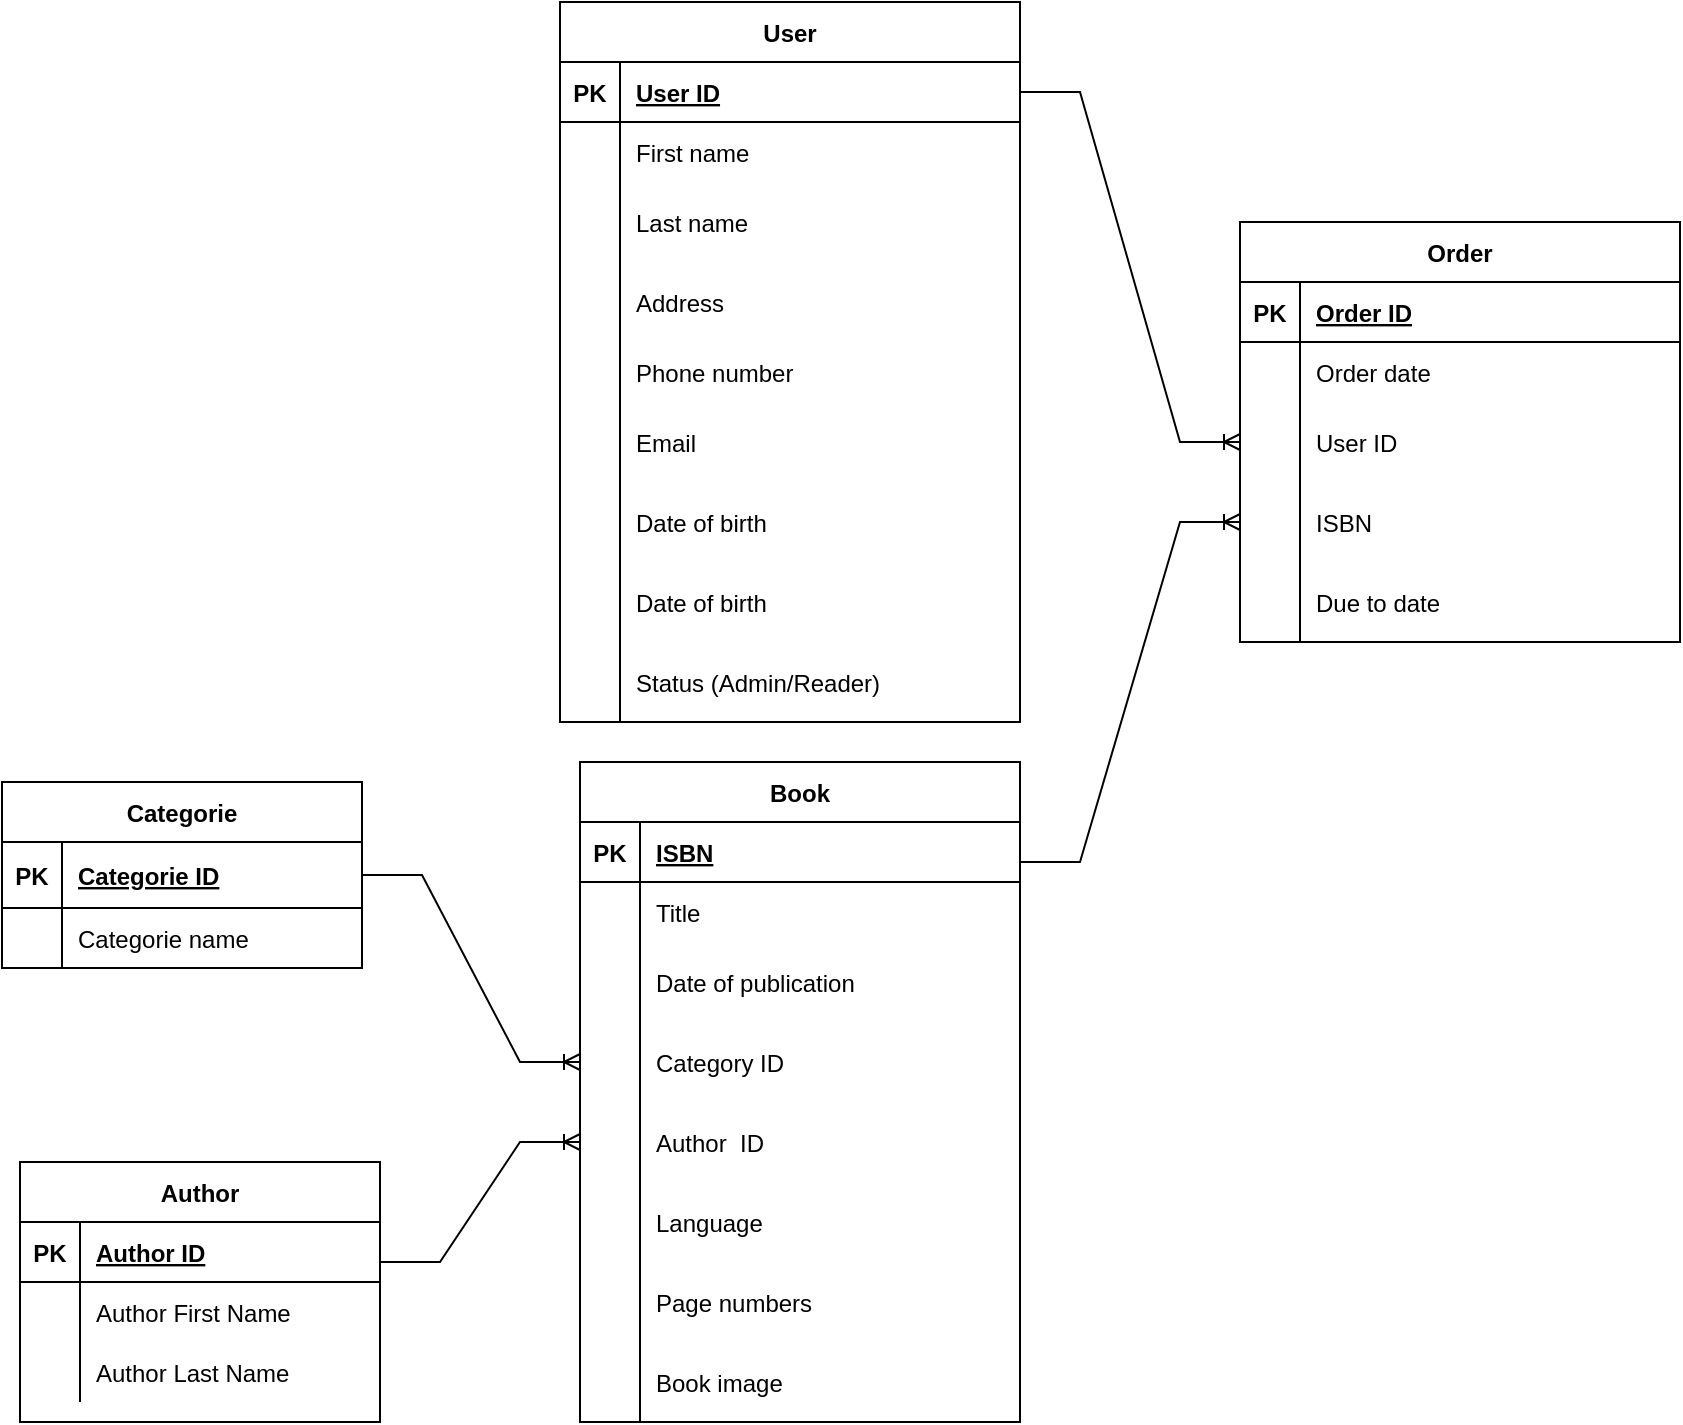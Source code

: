 <mxfile version="20.0.4" type="device"><diagram id="Er8iyFhU7vWRJpkir53W" name="Page-1"><mxGraphModel dx="2423" dy="1516" grid="1" gridSize="10" guides="1" tooltips="1" connect="1" arrows="1" fold="1" page="1" pageScale="1" pageWidth="1169" pageHeight="827" math="0" shadow="0"><root><mxCell id="0"/><mxCell id="1" parent="0"/><mxCell id="3HtL_ab0WH9Szbej1iyJ-107" value="Book" style="shape=table;startSize=30;container=1;collapsible=1;childLayout=tableLayout;fixedRows=1;rowLines=0;fontStyle=1;align=center;resizeLast=1;" vertex="1" parent="1"><mxGeometry x="-880" y="-340" width="220" height="330" as="geometry"/></mxCell><mxCell id="3HtL_ab0WH9Szbej1iyJ-108" value="" style="shape=tableRow;horizontal=0;startSize=0;swimlaneHead=0;swimlaneBody=0;fillColor=none;collapsible=0;dropTarget=0;points=[[0,0.5],[1,0.5]];portConstraint=eastwest;top=0;left=0;right=0;bottom=1;" vertex="1" parent="3HtL_ab0WH9Szbej1iyJ-107"><mxGeometry y="30" width="220" height="30" as="geometry"/></mxCell><mxCell id="3HtL_ab0WH9Szbej1iyJ-109" value="PK" style="shape=partialRectangle;connectable=0;fillColor=none;top=0;left=0;bottom=0;right=0;fontStyle=1;overflow=hidden;" vertex="1" parent="3HtL_ab0WH9Szbej1iyJ-108"><mxGeometry width="30" height="30" as="geometry"><mxRectangle width="30" height="30" as="alternateBounds"/></mxGeometry></mxCell><mxCell id="3HtL_ab0WH9Szbej1iyJ-110" value="ISBN" style="shape=partialRectangle;connectable=0;fillColor=none;top=0;left=0;bottom=0;right=0;align=left;spacingLeft=6;fontStyle=5;overflow=hidden;" vertex="1" parent="3HtL_ab0WH9Szbej1iyJ-108"><mxGeometry x="30" width="190" height="30" as="geometry"><mxRectangle width="190" height="30" as="alternateBounds"/></mxGeometry></mxCell><mxCell id="3HtL_ab0WH9Szbej1iyJ-111" value="" style="shape=tableRow;horizontal=0;startSize=0;swimlaneHead=0;swimlaneBody=0;fillColor=none;collapsible=0;dropTarget=0;points=[[0,0.5],[1,0.5]];portConstraint=eastwest;top=0;left=0;right=0;bottom=0;" vertex="1" parent="3HtL_ab0WH9Szbej1iyJ-107"><mxGeometry y="60" width="220" height="30" as="geometry"/></mxCell><mxCell id="3HtL_ab0WH9Szbej1iyJ-112" value="" style="shape=partialRectangle;connectable=0;fillColor=none;top=0;left=0;bottom=0;right=0;editable=1;overflow=hidden;" vertex="1" parent="3HtL_ab0WH9Szbej1iyJ-111"><mxGeometry width="30" height="30" as="geometry"><mxRectangle width="30" height="30" as="alternateBounds"/></mxGeometry></mxCell><mxCell id="3HtL_ab0WH9Szbej1iyJ-113" value="Title" style="shape=partialRectangle;connectable=0;fillColor=none;top=0;left=0;bottom=0;right=0;align=left;spacingLeft=6;overflow=hidden;" vertex="1" parent="3HtL_ab0WH9Szbej1iyJ-111"><mxGeometry x="30" width="190" height="30" as="geometry"><mxRectangle width="190" height="30" as="alternateBounds"/></mxGeometry></mxCell><mxCell id="3HtL_ab0WH9Szbej1iyJ-114" value="" style="shape=tableRow;horizontal=0;startSize=0;swimlaneHead=0;swimlaneBody=0;fillColor=none;collapsible=0;dropTarget=0;points=[[0,0.5],[1,0.5]];portConstraint=eastwest;top=0;left=0;right=0;bottom=0;" vertex="1" parent="3HtL_ab0WH9Szbej1iyJ-107"><mxGeometry y="90" width="220" height="40" as="geometry"/></mxCell><mxCell id="3HtL_ab0WH9Szbej1iyJ-115" value="" style="shape=partialRectangle;connectable=0;fillColor=none;top=0;left=0;bottom=0;right=0;editable=1;overflow=hidden;" vertex="1" parent="3HtL_ab0WH9Szbej1iyJ-114"><mxGeometry width="30" height="40" as="geometry"><mxRectangle width="30" height="40" as="alternateBounds"/></mxGeometry></mxCell><mxCell id="3HtL_ab0WH9Szbej1iyJ-116" value="Date of publication" style="shape=partialRectangle;connectable=0;fillColor=none;top=0;left=0;bottom=0;right=0;align=left;spacingLeft=6;overflow=hidden;" vertex="1" parent="3HtL_ab0WH9Szbej1iyJ-114"><mxGeometry x="30" width="190" height="40" as="geometry"><mxRectangle width="190" height="40" as="alternateBounds"/></mxGeometry></mxCell><mxCell id="3HtL_ab0WH9Szbej1iyJ-207" value="" style="shape=tableRow;horizontal=0;startSize=0;swimlaneHead=0;swimlaneBody=0;fillColor=none;collapsible=0;dropTarget=0;points=[[0,0.5],[1,0.5]];portConstraint=eastwest;top=0;left=0;right=0;bottom=0;" vertex="1" parent="3HtL_ab0WH9Szbej1iyJ-107"><mxGeometry y="130" width="220" height="40" as="geometry"/></mxCell><mxCell id="3HtL_ab0WH9Szbej1iyJ-208" value="" style="shape=partialRectangle;connectable=0;fillColor=none;top=0;left=0;bottom=0;right=0;editable=1;overflow=hidden;" vertex="1" parent="3HtL_ab0WH9Szbej1iyJ-207"><mxGeometry width="30" height="40" as="geometry"><mxRectangle width="30" height="40" as="alternateBounds"/></mxGeometry></mxCell><mxCell id="3HtL_ab0WH9Szbej1iyJ-209" value="Category ID" style="shape=partialRectangle;connectable=0;fillColor=none;top=0;left=0;bottom=0;right=0;align=left;spacingLeft=6;overflow=hidden;" vertex="1" parent="3HtL_ab0WH9Szbej1iyJ-207"><mxGeometry x="30" width="190" height="40" as="geometry"><mxRectangle width="190" height="40" as="alternateBounds"/></mxGeometry></mxCell><mxCell id="3HtL_ab0WH9Szbej1iyJ-210" value="" style="shape=tableRow;horizontal=0;startSize=0;swimlaneHead=0;swimlaneBody=0;fillColor=none;collapsible=0;dropTarget=0;points=[[0,0.5],[1,0.5]];portConstraint=eastwest;top=0;left=0;right=0;bottom=0;" vertex="1" parent="3HtL_ab0WH9Szbej1iyJ-107"><mxGeometry y="170" width="220" height="40" as="geometry"/></mxCell><mxCell id="3HtL_ab0WH9Szbej1iyJ-211" value="" style="shape=partialRectangle;connectable=0;fillColor=none;top=0;left=0;bottom=0;right=0;editable=1;overflow=hidden;" vertex="1" parent="3HtL_ab0WH9Szbej1iyJ-210"><mxGeometry width="30" height="40" as="geometry"><mxRectangle width="30" height="40" as="alternateBounds"/></mxGeometry></mxCell><mxCell id="3HtL_ab0WH9Szbej1iyJ-212" value="Author  ID" style="shape=partialRectangle;connectable=0;fillColor=none;top=0;left=0;bottom=0;right=0;align=left;spacingLeft=6;overflow=hidden;" vertex="1" parent="3HtL_ab0WH9Szbej1iyJ-210"><mxGeometry x="30" width="190" height="40" as="geometry"><mxRectangle width="190" height="40" as="alternateBounds"/></mxGeometry></mxCell><mxCell id="3HtL_ab0WH9Szbej1iyJ-213" value="" style="shape=tableRow;horizontal=0;startSize=0;swimlaneHead=0;swimlaneBody=0;fillColor=none;collapsible=0;dropTarget=0;points=[[0,0.5],[1,0.5]];portConstraint=eastwest;top=0;left=0;right=0;bottom=0;" vertex="1" parent="3HtL_ab0WH9Szbej1iyJ-107"><mxGeometry y="210" width="220" height="40" as="geometry"/></mxCell><mxCell id="3HtL_ab0WH9Szbej1iyJ-214" value="" style="shape=partialRectangle;connectable=0;fillColor=none;top=0;left=0;bottom=0;right=0;editable=1;overflow=hidden;" vertex="1" parent="3HtL_ab0WH9Szbej1iyJ-213"><mxGeometry width="30" height="40" as="geometry"><mxRectangle width="30" height="40" as="alternateBounds"/></mxGeometry></mxCell><mxCell id="3HtL_ab0WH9Szbej1iyJ-215" value="Language" style="shape=partialRectangle;connectable=0;fillColor=none;top=0;left=0;bottom=0;right=0;align=left;spacingLeft=6;overflow=hidden;" vertex="1" parent="3HtL_ab0WH9Szbej1iyJ-213"><mxGeometry x="30" width="190" height="40" as="geometry"><mxRectangle width="190" height="40" as="alternateBounds"/></mxGeometry></mxCell><mxCell id="3HtL_ab0WH9Szbej1iyJ-217" value="" style="shape=tableRow;horizontal=0;startSize=0;swimlaneHead=0;swimlaneBody=0;fillColor=none;collapsible=0;dropTarget=0;points=[[0,0.5],[1,0.5]];portConstraint=eastwest;top=0;left=0;right=0;bottom=0;" vertex="1" parent="3HtL_ab0WH9Szbej1iyJ-107"><mxGeometry y="250" width="220" height="40" as="geometry"/></mxCell><mxCell id="3HtL_ab0WH9Szbej1iyJ-218" value="" style="shape=partialRectangle;connectable=0;fillColor=none;top=0;left=0;bottom=0;right=0;editable=1;overflow=hidden;" vertex="1" parent="3HtL_ab0WH9Szbej1iyJ-217"><mxGeometry width="30" height="40" as="geometry"><mxRectangle width="30" height="40" as="alternateBounds"/></mxGeometry></mxCell><mxCell id="3HtL_ab0WH9Szbej1iyJ-219" value="Page numbers" style="shape=partialRectangle;connectable=0;fillColor=none;top=0;left=0;bottom=0;right=0;align=left;spacingLeft=6;overflow=hidden;" vertex="1" parent="3HtL_ab0WH9Szbej1iyJ-217"><mxGeometry x="30" width="190" height="40" as="geometry"><mxRectangle width="190" height="40" as="alternateBounds"/></mxGeometry></mxCell><mxCell id="3HtL_ab0WH9Szbej1iyJ-220" value="" style="shape=tableRow;horizontal=0;startSize=0;swimlaneHead=0;swimlaneBody=0;fillColor=none;collapsible=0;dropTarget=0;points=[[0,0.5],[1,0.5]];portConstraint=eastwest;top=0;left=0;right=0;bottom=0;" vertex="1" parent="3HtL_ab0WH9Szbej1iyJ-107"><mxGeometry y="290" width="220" height="40" as="geometry"/></mxCell><mxCell id="3HtL_ab0WH9Szbej1iyJ-221" value="" style="shape=partialRectangle;connectable=0;fillColor=none;top=0;left=0;bottom=0;right=0;editable=1;overflow=hidden;" vertex="1" parent="3HtL_ab0WH9Szbej1iyJ-220"><mxGeometry width="30" height="40" as="geometry"><mxRectangle width="30" height="40" as="alternateBounds"/></mxGeometry></mxCell><mxCell id="3HtL_ab0WH9Szbej1iyJ-222" value="Book image" style="shape=partialRectangle;connectable=0;fillColor=none;top=0;left=0;bottom=0;right=0;align=left;spacingLeft=6;overflow=hidden;" vertex="1" parent="3HtL_ab0WH9Szbej1iyJ-220"><mxGeometry x="30" width="190" height="40" as="geometry"><mxRectangle width="190" height="40" as="alternateBounds"/></mxGeometry></mxCell><mxCell id="3HtL_ab0WH9Szbej1iyJ-120" value="Author" style="shape=table;startSize=30;container=1;collapsible=1;childLayout=tableLayout;fixedRows=1;rowLines=0;fontStyle=1;align=center;resizeLast=1;" vertex="1" parent="1"><mxGeometry x="-1160" y="-140" width="180" height="130" as="geometry"/></mxCell><mxCell id="3HtL_ab0WH9Szbej1iyJ-121" value="" style="shape=tableRow;horizontal=0;startSize=0;swimlaneHead=0;swimlaneBody=0;fillColor=none;collapsible=0;dropTarget=0;points=[[0,0.5],[1,0.5]];portConstraint=eastwest;top=0;left=0;right=0;bottom=1;" vertex="1" parent="3HtL_ab0WH9Szbej1iyJ-120"><mxGeometry y="30" width="180" height="30" as="geometry"/></mxCell><mxCell id="3HtL_ab0WH9Szbej1iyJ-122" value="PK" style="shape=partialRectangle;connectable=0;fillColor=none;top=0;left=0;bottom=0;right=0;fontStyle=1;overflow=hidden;" vertex="1" parent="3HtL_ab0WH9Szbej1iyJ-121"><mxGeometry width="30" height="30" as="geometry"><mxRectangle width="30" height="30" as="alternateBounds"/></mxGeometry></mxCell><mxCell id="3HtL_ab0WH9Szbej1iyJ-123" value="Author ID" style="shape=partialRectangle;connectable=0;fillColor=none;top=0;left=0;bottom=0;right=0;align=left;spacingLeft=6;fontStyle=5;overflow=hidden;" vertex="1" parent="3HtL_ab0WH9Szbej1iyJ-121"><mxGeometry x="30" width="150" height="30" as="geometry"><mxRectangle width="150" height="30" as="alternateBounds"/></mxGeometry></mxCell><mxCell id="3HtL_ab0WH9Szbej1iyJ-124" value="" style="shape=tableRow;horizontal=0;startSize=0;swimlaneHead=0;swimlaneBody=0;fillColor=none;collapsible=0;dropTarget=0;points=[[0,0.5],[1,0.5]];portConstraint=eastwest;top=0;left=0;right=0;bottom=0;" vertex="1" parent="3HtL_ab0WH9Szbej1iyJ-120"><mxGeometry y="60" width="180" height="30" as="geometry"/></mxCell><mxCell id="3HtL_ab0WH9Szbej1iyJ-125" value="" style="shape=partialRectangle;connectable=0;fillColor=none;top=0;left=0;bottom=0;right=0;editable=1;overflow=hidden;" vertex="1" parent="3HtL_ab0WH9Szbej1iyJ-124"><mxGeometry width="30" height="30" as="geometry"><mxRectangle width="30" height="30" as="alternateBounds"/></mxGeometry></mxCell><mxCell id="3HtL_ab0WH9Szbej1iyJ-126" value="Author First Name" style="shape=partialRectangle;connectable=0;fillColor=none;top=0;left=0;bottom=0;right=0;align=left;spacingLeft=6;overflow=hidden;" vertex="1" parent="3HtL_ab0WH9Szbej1iyJ-124"><mxGeometry x="30" width="150" height="30" as="geometry"><mxRectangle width="150" height="30" as="alternateBounds"/></mxGeometry></mxCell><mxCell id="3HtL_ab0WH9Szbej1iyJ-127" value="" style="shape=tableRow;horizontal=0;startSize=0;swimlaneHead=0;swimlaneBody=0;fillColor=none;collapsible=0;dropTarget=0;points=[[0,0.5],[1,0.5]];portConstraint=eastwest;top=0;left=0;right=0;bottom=0;" vertex="1" parent="3HtL_ab0WH9Szbej1iyJ-120"><mxGeometry y="90" width="180" height="30" as="geometry"/></mxCell><mxCell id="3HtL_ab0WH9Szbej1iyJ-128" value="" style="shape=partialRectangle;connectable=0;fillColor=none;top=0;left=0;bottom=0;right=0;editable=1;overflow=hidden;" vertex="1" parent="3HtL_ab0WH9Szbej1iyJ-127"><mxGeometry width="30" height="30" as="geometry"><mxRectangle width="30" height="30" as="alternateBounds"/></mxGeometry></mxCell><mxCell id="3HtL_ab0WH9Szbej1iyJ-129" value="Author Last Name" style="shape=partialRectangle;connectable=0;fillColor=none;top=0;left=0;bottom=0;right=0;align=left;spacingLeft=6;overflow=hidden;" vertex="1" parent="3HtL_ab0WH9Szbej1iyJ-127"><mxGeometry x="30" width="150" height="30" as="geometry"><mxRectangle width="150" height="30" as="alternateBounds"/></mxGeometry></mxCell><mxCell id="3HtL_ab0WH9Szbej1iyJ-133" value="Categorie" style="shape=table;startSize=30;container=1;collapsible=1;childLayout=tableLayout;fixedRows=1;rowLines=0;fontStyle=1;align=center;resizeLast=1;" vertex="1" parent="1"><mxGeometry x="-1169" y="-330" width="180" height="93" as="geometry"/></mxCell><mxCell id="3HtL_ab0WH9Szbej1iyJ-134" value="" style="shape=tableRow;horizontal=0;startSize=0;swimlaneHead=0;swimlaneBody=0;fillColor=none;collapsible=0;dropTarget=0;points=[[0,0.5],[1,0.5]];portConstraint=eastwest;top=0;left=0;right=0;bottom=1;" vertex="1" parent="3HtL_ab0WH9Szbej1iyJ-133"><mxGeometry y="30" width="180" height="33" as="geometry"/></mxCell><mxCell id="3HtL_ab0WH9Szbej1iyJ-135" value="PK" style="shape=partialRectangle;connectable=0;fillColor=none;top=0;left=0;bottom=0;right=0;fontStyle=1;overflow=hidden;" vertex="1" parent="3HtL_ab0WH9Szbej1iyJ-134"><mxGeometry width="30" height="33" as="geometry"><mxRectangle width="30" height="33" as="alternateBounds"/></mxGeometry></mxCell><mxCell id="3HtL_ab0WH9Szbej1iyJ-136" value="Categorie ID" style="shape=partialRectangle;connectable=0;fillColor=none;top=0;left=0;bottom=0;right=0;align=left;spacingLeft=6;fontStyle=5;overflow=hidden;" vertex="1" parent="3HtL_ab0WH9Szbej1iyJ-134"><mxGeometry x="30" width="150" height="33" as="geometry"><mxRectangle width="150" height="33" as="alternateBounds"/></mxGeometry></mxCell><mxCell id="3HtL_ab0WH9Szbej1iyJ-137" value="" style="shape=tableRow;horizontal=0;startSize=0;swimlaneHead=0;swimlaneBody=0;fillColor=none;collapsible=0;dropTarget=0;points=[[0,0.5],[1,0.5]];portConstraint=eastwest;top=0;left=0;right=0;bottom=0;" vertex="1" parent="3HtL_ab0WH9Szbej1iyJ-133"><mxGeometry y="63" width="180" height="30" as="geometry"/></mxCell><mxCell id="3HtL_ab0WH9Szbej1iyJ-138" value="" style="shape=partialRectangle;connectable=0;fillColor=none;top=0;left=0;bottom=0;right=0;editable=1;overflow=hidden;" vertex="1" parent="3HtL_ab0WH9Szbej1iyJ-137"><mxGeometry width="30" height="30" as="geometry"><mxRectangle width="30" height="30" as="alternateBounds"/></mxGeometry></mxCell><mxCell id="3HtL_ab0WH9Szbej1iyJ-139" value="Categorie name" style="shape=partialRectangle;connectable=0;fillColor=none;top=0;left=0;bottom=0;right=0;align=left;spacingLeft=6;overflow=hidden;" vertex="1" parent="3HtL_ab0WH9Szbej1iyJ-137"><mxGeometry x="30" width="150" height="30" as="geometry"><mxRectangle width="150" height="30" as="alternateBounds"/></mxGeometry></mxCell><mxCell id="3HtL_ab0WH9Szbej1iyJ-206" value="" style="edgeStyle=entityRelationEdgeStyle;fontSize=12;html=1;endArrow=ERoneToMany;rounded=0;exitX=1;exitY=0.5;exitDx=0;exitDy=0;entryX=0;entryY=0.5;entryDx=0;entryDy=0;" edge="1" parent="1" source="3HtL_ab0WH9Szbej1iyJ-134" target="3HtL_ab0WH9Szbej1iyJ-207"><mxGeometry width="100" height="100" relative="1" as="geometry"><mxPoint x="-620" y="-230" as="sourcePoint"/><mxPoint x="-1080" y="-280" as="targetPoint"/></mxGeometry></mxCell><mxCell id="3HtL_ab0WH9Szbej1iyJ-223" value="" style="edgeStyle=entityRelationEdgeStyle;fontSize=12;html=1;endArrow=ERoneToMany;rounded=0;entryX=0;entryY=0.5;entryDx=0;entryDy=0;" edge="1" parent="1" target="3HtL_ab0WH9Szbej1iyJ-210"><mxGeometry width="100" height="100" relative="1" as="geometry"><mxPoint x="-980" y="-90" as="sourcePoint"/><mxPoint x="-880" y="-190" as="targetPoint"/></mxGeometry></mxCell><mxCell id="3HtL_ab0WH9Szbej1iyJ-224" value="User" style="shape=table;startSize=30;container=1;collapsible=1;childLayout=tableLayout;fixedRows=1;rowLines=0;fontStyle=1;align=center;resizeLast=1;" vertex="1" parent="1"><mxGeometry x="-890" y="-720" width="230" height="360" as="geometry"/></mxCell><mxCell id="3HtL_ab0WH9Szbej1iyJ-225" value="" style="shape=tableRow;horizontal=0;startSize=0;swimlaneHead=0;swimlaneBody=0;fillColor=none;collapsible=0;dropTarget=0;points=[[0,0.5],[1,0.5]];portConstraint=eastwest;top=0;left=0;right=0;bottom=1;" vertex="1" parent="3HtL_ab0WH9Szbej1iyJ-224"><mxGeometry y="30" width="230" height="30" as="geometry"/></mxCell><mxCell id="3HtL_ab0WH9Szbej1iyJ-226" value="PK" style="shape=partialRectangle;connectable=0;fillColor=none;top=0;left=0;bottom=0;right=0;fontStyle=1;overflow=hidden;" vertex="1" parent="3HtL_ab0WH9Szbej1iyJ-225"><mxGeometry width="30" height="30" as="geometry"><mxRectangle width="30" height="30" as="alternateBounds"/></mxGeometry></mxCell><mxCell id="3HtL_ab0WH9Szbej1iyJ-227" value="User ID" style="shape=partialRectangle;connectable=0;fillColor=none;top=0;left=0;bottom=0;right=0;align=left;spacingLeft=6;fontStyle=5;overflow=hidden;" vertex="1" parent="3HtL_ab0WH9Szbej1iyJ-225"><mxGeometry x="30" width="200" height="30" as="geometry"><mxRectangle width="200" height="30" as="alternateBounds"/></mxGeometry></mxCell><mxCell id="3HtL_ab0WH9Szbej1iyJ-228" value="" style="shape=tableRow;horizontal=0;startSize=0;swimlaneHead=0;swimlaneBody=0;fillColor=none;collapsible=0;dropTarget=0;points=[[0,0.5],[1,0.5]];portConstraint=eastwest;top=0;left=0;right=0;bottom=0;" vertex="1" parent="3HtL_ab0WH9Szbej1iyJ-224"><mxGeometry y="60" width="230" height="30" as="geometry"/></mxCell><mxCell id="3HtL_ab0WH9Szbej1iyJ-229" value="" style="shape=partialRectangle;connectable=0;fillColor=none;top=0;left=0;bottom=0;right=0;editable=1;overflow=hidden;" vertex="1" parent="3HtL_ab0WH9Szbej1iyJ-228"><mxGeometry width="30" height="30" as="geometry"><mxRectangle width="30" height="30" as="alternateBounds"/></mxGeometry></mxCell><mxCell id="3HtL_ab0WH9Szbej1iyJ-230" value="First name" style="shape=partialRectangle;connectable=0;fillColor=none;top=0;left=0;bottom=0;right=0;align=left;spacingLeft=6;overflow=hidden;" vertex="1" parent="3HtL_ab0WH9Szbej1iyJ-228"><mxGeometry x="30" width="200" height="30" as="geometry"><mxRectangle width="200" height="30" as="alternateBounds"/></mxGeometry></mxCell><mxCell id="3HtL_ab0WH9Szbej1iyJ-231" value="" style="shape=tableRow;horizontal=0;startSize=0;swimlaneHead=0;swimlaneBody=0;fillColor=none;collapsible=0;dropTarget=0;points=[[0,0.5],[1,0.5]];portConstraint=eastwest;top=0;left=0;right=0;bottom=0;" vertex="1" parent="3HtL_ab0WH9Szbej1iyJ-224"><mxGeometry y="90" width="230" height="40" as="geometry"/></mxCell><mxCell id="3HtL_ab0WH9Szbej1iyJ-232" value="" style="shape=partialRectangle;connectable=0;fillColor=none;top=0;left=0;bottom=0;right=0;editable=1;overflow=hidden;" vertex="1" parent="3HtL_ab0WH9Szbej1iyJ-231"><mxGeometry width="30" height="40" as="geometry"><mxRectangle width="30" height="40" as="alternateBounds"/></mxGeometry></mxCell><mxCell id="3HtL_ab0WH9Szbej1iyJ-233" value="Last name" style="shape=partialRectangle;connectable=0;fillColor=none;top=0;left=0;bottom=0;right=0;align=left;spacingLeft=6;overflow=hidden;" vertex="1" parent="3HtL_ab0WH9Szbej1iyJ-231"><mxGeometry x="30" width="200" height="40" as="geometry"><mxRectangle width="200" height="40" as="alternateBounds"/></mxGeometry></mxCell><mxCell id="3HtL_ab0WH9Szbej1iyJ-234" value="" style="shape=tableRow;horizontal=0;startSize=0;swimlaneHead=0;swimlaneBody=0;fillColor=none;collapsible=0;dropTarget=0;points=[[0,0.5],[1,0.5]];portConstraint=eastwest;top=0;left=0;right=0;bottom=0;" vertex="1" parent="3HtL_ab0WH9Szbej1iyJ-224"><mxGeometry y="130" width="230" height="40" as="geometry"/></mxCell><mxCell id="3HtL_ab0WH9Szbej1iyJ-235" value="" style="shape=partialRectangle;connectable=0;fillColor=none;top=0;left=0;bottom=0;right=0;editable=1;overflow=hidden;" vertex="1" parent="3HtL_ab0WH9Szbej1iyJ-234"><mxGeometry width="30" height="40" as="geometry"><mxRectangle width="30" height="40" as="alternateBounds"/></mxGeometry></mxCell><mxCell id="3HtL_ab0WH9Szbej1iyJ-236" value="Address " style="shape=partialRectangle;connectable=0;fillColor=none;top=0;left=0;bottom=0;right=0;align=left;spacingLeft=6;overflow=hidden;" vertex="1" parent="3HtL_ab0WH9Szbej1iyJ-234"><mxGeometry x="30" width="200" height="40" as="geometry"><mxRectangle width="200" height="40" as="alternateBounds"/></mxGeometry></mxCell><mxCell id="3HtL_ab0WH9Szbej1iyJ-237" value="" style="shape=tableRow;horizontal=0;startSize=0;swimlaneHead=0;swimlaneBody=0;fillColor=none;collapsible=0;dropTarget=0;points=[[0,0.5],[1,0.5]];portConstraint=eastwest;top=0;left=0;right=0;bottom=0;" vertex="1" parent="3HtL_ab0WH9Szbej1iyJ-224"><mxGeometry y="170" width="230" height="30" as="geometry"/></mxCell><mxCell id="3HtL_ab0WH9Szbej1iyJ-238" value="" style="shape=partialRectangle;connectable=0;fillColor=none;top=0;left=0;bottom=0;right=0;editable=1;overflow=hidden;" vertex="1" parent="3HtL_ab0WH9Szbej1iyJ-237"><mxGeometry width="30" height="30" as="geometry"><mxRectangle width="30" height="30" as="alternateBounds"/></mxGeometry></mxCell><mxCell id="3HtL_ab0WH9Szbej1iyJ-239" value="Phone number" style="shape=partialRectangle;connectable=0;fillColor=none;top=0;left=0;bottom=0;right=0;align=left;spacingLeft=6;overflow=hidden;" vertex="1" parent="3HtL_ab0WH9Szbej1iyJ-237"><mxGeometry x="30" width="200" height="30" as="geometry"><mxRectangle width="200" height="30" as="alternateBounds"/></mxGeometry></mxCell><mxCell id="3HtL_ab0WH9Szbej1iyJ-240" value="" style="shape=tableRow;horizontal=0;startSize=0;swimlaneHead=0;swimlaneBody=0;fillColor=none;collapsible=0;dropTarget=0;points=[[0,0.5],[1,0.5]];portConstraint=eastwest;top=0;left=0;right=0;bottom=0;" vertex="1" parent="3HtL_ab0WH9Szbej1iyJ-224"><mxGeometry y="200" width="230" height="40" as="geometry"/></mxCell><mxCell id="3HtL_ab0WH9Szbej1iyJ-241" value="" style="shape=partialRectangle;connectable=0;fillColor=none;top=0;left=0;bottom=0;right=0;editable=1;overflow=hidden;" vertex="1" parent="3HtL_ab0WH9Szbej1iyJ-240"><mxGeometry width="30" height="40" as="geometry"><mxRectangle width="30" height="40" as="alternateBounds"/></mxGeometry></mxCell><mxCell id="3HtL_ab0WH9Szbej1iyJ-242" value="Email" style="shape=partialRectangle;connectable=0;fillColor=none;top=0;left=0;bottom=0;right=0;align=left;spacingLeft=6;overflow=hidden;" vertex="1" parent="3HtL_ab0WH9Szbej1iyJ-240"><mxGeometry x="30" width="200" height="40" as="geometry"><mxRectangle width="200" height="40" as="alternateBounds"/></mxGeometry></mxCell><mxCell id="3HtL_ab0WH9Szbej1iyJ-275" value="" style="shape=tableRow;horizontal=0;startSize=0;swimlaneHead=0;swimlaneBody=0;fillColor=none;collapsible=0;dropTarget=0;points=[[0,0.5],[1,0.5]];portConstraint=eastwest;top=0;left=0;right=0;bottom=0;" vertex="1" parent="3HtL_ab0WH9Szbej1iyJ-224"><mxGeometry y="240" width="230" height="40" as="geometry"/></mxCell><mxCell id="3HtL_ab0WH9Szbej1iyJ-276" value="" style="shape=partialRectangle;connectable=0;fillColor=none;top=0;left=0;bottom=0;right=0;editable=1;overflow=hidden;" vertex="1" parent="3HtL_ab0WH9Szbej1iyJ-275"><mxGeometry width="30" height="40" as="geometry"><mxRectangle width="30" height="40" as="alternateBounds"/></mxGeometry></mxCell><mxCell id="3HtL_ab0WH9Szbej1iyJ-277" value="Date of birth" style="shape=partialRectangle;connectable=0;fillColor=none;top=0;left=0;bottom=0;right=0;align=left;spacingLeft=6;overflow=hidden;" vertex="1" parent="3HtL_ab0WH9Szbej1iyJ-275"><mxGeometry x="30" width="200" height="40" as="geometry"><mxRectangle width="200" height="40" as="alternateBounds"/></mxGeometry></mxCell><mxCell id="3HtL_ab0WH9Szbej1iyJ-300" value="" style="shape=tableRow;horizontal=0;startSize=0;swimlaneHead=0;swimlaneBody=0;fillColor=none;collapsible=0;dropTarget=0;points=[[0,0.5],[1,0.5]];portConstraint=eastwest;top=0;left=0;right=0;bottom=0;" vertex="1" parent="3HtL_ab0WH9Szbej1iyJ-224"><mxGeometry y="280" width="230" height="40" as="geometry"/></mxCell><mxCell id="3HtL_ab0WH9Szbej1iyJ-301" value="" style="shape=partialRectangle;connectable=0;fillColor=none;top=0;left=0;bottom=0;right=0;editable=1;overflow=hidden;" vertex="1" parent="3HtL_ab0WH9Szbej1iyJ-300"><mxGeometry width="30" height="40" as="geometry"><mxRectangle width="30" height="40" as="alternateBounds"/></mxGeometry></mxCell><mxCell id="3HtL_ab0WH9Szbej1iyJ-302" value="Date of birth" style="shape=partialRectangle;connectable=0;fillColor=none;top=0;left=0;bottom=0;right=0;align=left;spacingLeft=6;overflow=hidden;" vertex="1" parent="3HtL_ab0WH9Szbej1iyJ-300"><mxGeometry x="30" width="200" height="40" as="geometry"><mxRectangle width="200" height="40" as="alternateBounds"/></mxGeometry></mxCell><mxCell id="3HtL_ab0WH9Szbej1iyJ-303" value="" style="shape=tableRow;horizontal=0;startSize=0;swimlaneHead=0;swimlaneBody=0;fillColor=none;collapsible=0;dropTarget=0;points=[[0,0.5],[1,0.5]];portConstraint=eastwest;top=0;left=0;right=0;bottom=0;" vertex="1" parent="3HtL_ab0WH9Szbej1iyJ-224"><mxGeometry y="320" width="230" height="40" as="geometry"/></mxCell><mxCell id="3HtL_ab0WH9Szbej1iyJ-304" value="" style="shape=partialRectangle;connectable=0;fillColor=none;top=0;left=0;bottom=0;right=0;editable=1;overflow=hidden;" vertex="1" parent="3HtL_ab0WH9Szbej1iyJ-303"><mxGeometry width="30" height="40" as="geometry"><mxRectangle width="30" height="40" as="alternateBounds"/></mxGeometry></mxCell><mxCell id="3HtL_ab0WH9Szbej1iyJ-305" value="Status (Admin/Reader)" style="shape=partialRectangle;connectable=0;fillColor=none;top=0;left=0;bottom=0;right=0;align=left;spacingLeft=6;overflow=hidden;" vertex="1" parent="3HtL_ab0WH9Szbej1iyJ-303"><mxGeometry x="30" width="200" height="40" as="geometry"><mxRectangle width="200" height="40" as="alternateBounds"/></mxGeometry></mxCell><mxCell id="3HtL_ab0WH9Szbej1iyJ-250" value="Order" style="shape=table;startSize=30;container=1;collapsible=1;childLayout=tableLayout;fixedRows=1;rowLines=0;fontStyle=1;align=center;resizeLast=1;" vertex="1" parent="1"><mxGeometry x="-550" y="-610" width="220" height="210" as="geometry"/></mxCell><mxCell id="3HtL_ab0WH9Szbej1iyJ-251" value="" style="shape=tableRow;horizontal=0;startSize=0;swimlaneHead=0;swimlaneBody=0;fillColor=none;collapsible=0;dropTarget=0;points=[[0,0.5],[1,0.5]];portConstraint=eastwest;top=0;left=0;right=0;bottom=1;" vertex="1" parent="3HtL_ab0WH9Szbej1iyJ-250"><mxGeometry y="30" width="220" height="30" as="geometry"/></mxCell><mxCell id="3HtL_ab0WH9Szbej1iyJ-252" value="PK" style="shape=partialRectangle;connectable=0;fillColor=none;top=0;left=0;bottom=0;right=0;fontStyle=1;overflow=hidden;" vertex="1" parent="3HtL_ab0WH9Szbej1iyJ-251"><mxGeometry width="30" height="30" as="geometry"><mxRectangle width="30" height="30" as="alternateBounds"/></mxGeometry></mxCell><mxCell id="3HtL_ab0WH9Szbej1iyJ-253" value="Order ID" style="shape=partialRectangle;connectable=0;fillColor=none;top=0;left=0;bottom=0;right=0;align=left;spacingLeft=6;fontStyle=5;overflow=hidden;" vertex="1" parent="3HtL_ab0WH9Szbej1iyJ-251"><mxGeometry x="30" width="190" height="30" as="geometry"><mxRectangle width="190" height="30" as="alternateBounds"/></mxGeometry></mxCell><mxCell id="3HtL_ab0WH9Szbej1iyJ-254" value="" style="shape=tableRow;horizontal=0;startSize=0;swimlaneHead=0;swimlaneBody=0;fillColor=none;collapsible=0;dropTarget=0;points=[[0,0.5],[1,0.5]];portConstraint=eastwest;top=0;left=0;right=0;bottom=0;" vertex="1" parent="3HtL_ab0WH9Szbej1iyJ-250"><mxGeometry y="60" width="220" height="30" as="geometry"/></mxCell><mxCell id="3HtL_ab0WH9Szbej1iyJ-255" value="" style="shape=partialRectangle;connectable=0;fillColor=none;top=0;left=0;bottom=0;right=0;editable=1;overflow=hidden;" vertex="1" parent="3HtL_ab0WH9Szbej1iyJ-254"><mxGeometry width="30" height="30" as="geometry"><mxRectangle width="30" height="30" as="alternateBounds"/></mxGeometry></mxCell><mxCell id="3HtL_ab0WH9Szbej1iyJ-256" value="Order date" style="shape=partialRectangle;connectable=0;fillColor=none;top=0;left=0;bottom=0;right=0;align=left;spacingLeft=6;overflow=hidden;" vertex="1" parent="3HtL_ab0WH9Szbej1iyJ-254"><mxGeometry x="30" width="190" height="30" as="geometry"><mxRectangle width="190" height="30" as="alternateBounds"/></mxGeometry></mxCell><mxCell id="3HtL_ab0WH9Szbej1iyJ-257" value="" style="shape=tableRow;horizontal=0;startSize=0;swimlaneHead=0;swimlaneBody=0;fillColor=none;collapsible=0;dropTarget=0;points=[[0,0.5],[1,0.5]];portConstraint=eastwest;top=0;left=0;right=0;bottom=0;" vertex="1" parent="3HtL_ab0WH9Szbej1iyJ-250"><mxGeometry y="90" width="220" height="40" as="geometry"/></mxCell><mxCell id="3HtL_ab0WH9Szbej1iyJ-258" value="" style="shape=partialRectangle;connectable=0;fillColor=none;top=0;left=0;bottom=0;right=0;editable=1;overflow=hidden;" vertex="1" parent="3HtL_ab0WH9Szbej1iyJ-257"><mxGeometry width="30" height="40" as="geometry"><mxRectangle width="30" height="40" as="alternateBounds"/></mxGeometry></mxCell><mxCell id="3HtL_ab0WH9Szbej1iyJ-259" value="User ID" style="shape=partialRectangle;connectable=0;fillColor=none;top=0;left=0;bottom=0;right=0;align=left;spacingLeft=6;overflow=hidden;" vertex="1" parent="3HtL_ab0WH9Szbej1iyJ-257"><mxGeometry x="30" width="190" height="40" as="geometry"><mxRectangle width="190" height="40" as="alternateBounds"/></mxGeometry></mxCell><mxCell id="3HtL_ab0WH9Szbej1iyJ-260" value="" style="shape=tableRow;horizontal=0;startSize=0;swimlaneHead=0;swimlaneBody=0;fillColor=none;collapsible=0;dropTarget=0;points=[[0,0.5],[1,0.5]];portConstraint=eastwest;top=0;left=0;right=0;bottom=0;" vertex="1" parent="3HtL_ab0WH9Szbej1iyJ-250"><mxGeometry y="130" width="220" height="40" as="geometry"/></mxCell><mxCell id="3HtL_ab0WH9Szbej1iyJ-261" value="" style="shape=partialRectangle;connectable=0;fillColor=none;top=0;left=0;bottom=0;right=0;editable=1;overflow=hidden;" vertex="1" parent="3HtL_ab0WH9Szbej1iyJ-260"><mxGeometry width="30" height="40" as="geometry"><mxRectangle width="30" height="40" as="alternateBounds"/></mxGeometry></mxCell><mxCell id="3HtL_ab0WH9Szbej1iyJ-262" value="ISBN" style="shape=partialRectangle;connectable=0;fillColor=none;top=0;left=0;bottom=0;right=0;align=left;spacingLeft=6;overflow=hidden;" vertex="1" parent="3HtL_ab0WH9Szbej1iyJ-260"><mxGeometry x="30" width="190" height="40" as="geometry"><mxRectangle width="190" height="40" as="alternateBounds"/></mxGeometry></mxCell><mxCell id="3HtL_ab0WH9Szbej1iyJ-263" value="" style="shape=tableRow;horizontal=0;startSize=0;swimlaneHead=0;swimlaneBody=0;fillColor=none;collapsible=0;dropTarget=0;points=[[0,0.5],[1,0.5]];portConstraint=eastwest;top=0;left=0;right=0;bottom=0;" vertex="1" parent="3HtL_ab0WH9Szbej1iyJ-250"><mxGeometry y="170" width="220" height="40" as="geometry"/></mxCell><mxCell id="3HtL_ab0WH9Szbej1iyJ-264" value="" style="shape=partialRectangle;connectable=0;fillColor=none;top=0;left=0;bottom=0;right=0;editable=1;overflow=hidden;" vertex="1" parent="3HtL_ab0WH9Szbej1iyJ-263"><mxGeometry width="30" height="40" as="geometry"><mxRectangle width="30" height="40" as="alternateBounds"/></mxGeometry></mxCell><mxCell id="3HtL_ab0WH9Szbej1iyJ-265" value="Due to date" style="shape=partialRectangle;connectable=0;fillColor=none;top=0;left=0;bottom=0;right=0;align=left;spacingLeft=6;overflow=hidden;" vertex="1" parent="3HtL_ab0WH9Szbej1iyJ-263"><mxGeometry x="30" width="190" height="40" as="geometry"><mxRectangle width="190" height="40" as="alternateBounds"/></mxGeometry></mxCell><mxCell id="3HtL_ab0WH9Szbej1iyJ-307" value="" style="edgeStyle=entityRelationEdgeStyle;fontSize=12;html=1;endArrow=ERoneToMany;rounded=0;entryX=0;entryY=0.5;entryDx=0;entryDy=0;" edge="1" parent="1" target="3HtL_ab0WH9Szbej1iyJ-260"><mxGeometry width="100" height="100" relative="1" as="geometry"><mxPoint x="-660" y="-290" as="sourcePoint"/><mxPoint x="-260" y="-100" as="targetPoint"/></mxGeometry></mxCell><mxCell id="3HtL_ab0WH9Szbej1iyJ-309" value="" style="edgeStyle=entityRelationEdgeStyle;fontSize=12;html=1;endArrow=ERoneToMany;rounded=0;entryX=0;entryY=0.5;entryDx=0;entryDy=0;" edge="1" parent="1" source="3HtL_ab0WH9Szbej1iyJ-225" target="3HtL_ab0WH9Szbej1iyJ-257"><mxGeometry width="100" height="100" relative="1" as="geometry"><mxPoint x="-620" y="-370" as="sourcePoint"/><mxPoint x="-520" y="-470" as="targetPoint"/></mxGeometry></mxCell></root></mxGraphModel></diagram></mxfile>